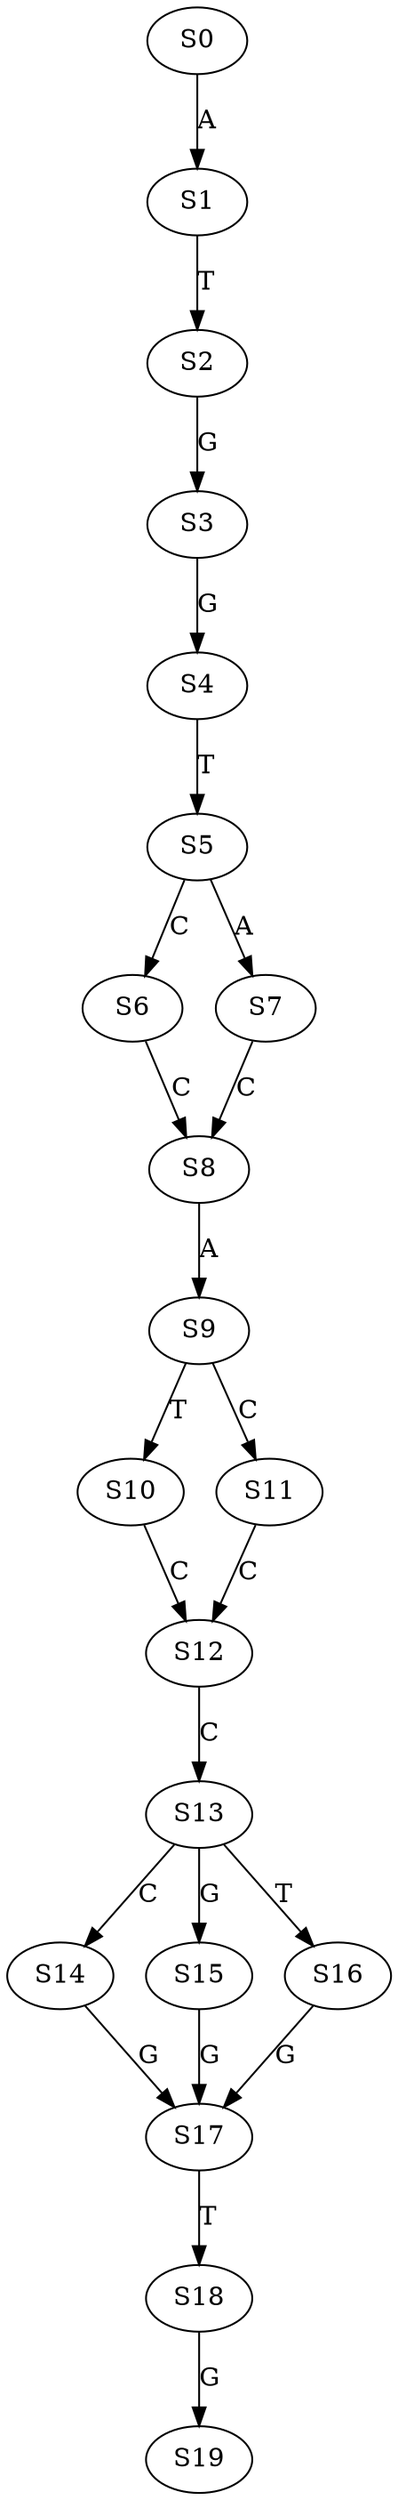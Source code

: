 strict digraph  {
	S0 -> S1 [ label = A ];
	S1 -> S2 [ label = T ];
	S2 -> S3 [ label = G ];
	S3 -> S4 [ label = G ];
	S4 -> S5 [ label = T ];
	S5 -> S6 [ label = C ];
	S5 -> S7 [ label = A ];
	S6 -> S8 [ label = C ];
	S7 -> S8 [ label = C ];
	S8 -> S9 [ label = A ];
	S9 -> S10 [ label = T ];
	S9 -> S11 [ label = C ];
	S10 -> S12 [ label = C ];
	S11 -> S12 [ label = C ];
	S12 -> S13 [ label = C ];
	S13 -> S14 [ label = C ];
	S13 -> S15 [ label = G ];
	S13 -> S16 [ label = T ];
	S14 -> S17 [ label = G ];
	S15 -> S17 [ label = G ];
	S16 -> S17 [ label = G ];
	S17 -> S18 [ label = T ];
	S18 -> S19 [ label = G ];
}
